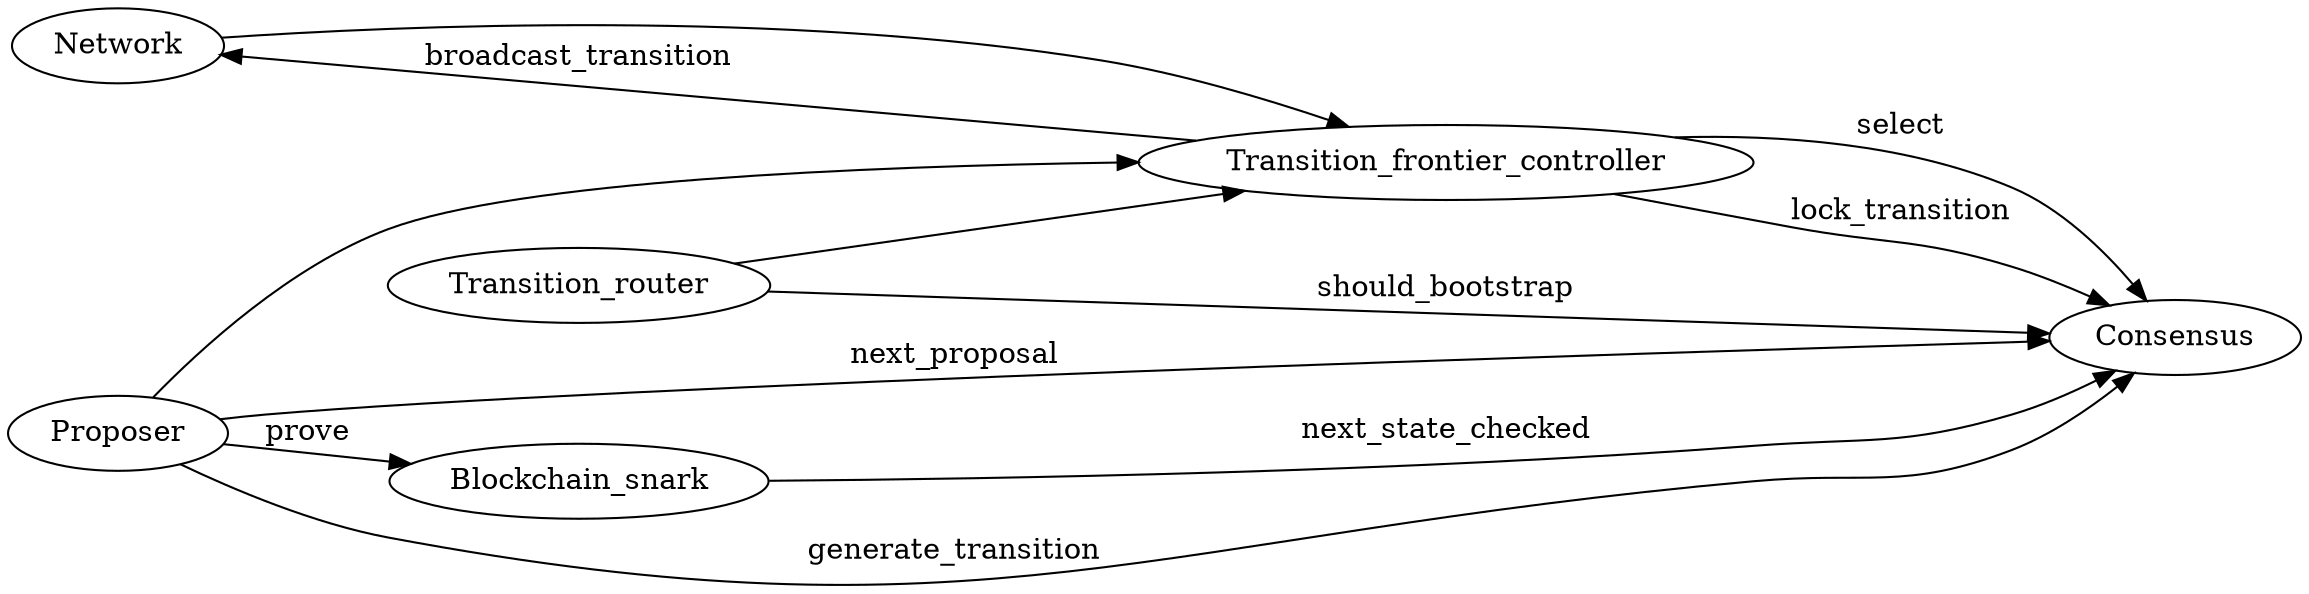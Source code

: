 digraph G {
  rankdir=LR;

  { rank=source; Network; Proposer }
  { rank=same; Transition_router; Blockchain_snark }
  { rank=sink; Consensus }

  {Network, Proposer, Transition_router} -> Transition_frontier_controller;
  Transition_frontier_controller -> Network [label="broadcast_transition"];

  Transition_router -> Consensus [label="should_bootstrap"];

  Transition_frontier_controller -> Consensus [label="select"];
  Transition_frontier_controller -> Consensus [label="lock_transition"];

  Proposer -> Consensus [label="generate_transition"];
  Proposer -> Consensus [label="next_proposal"];
  Proposer -> Blockchain_snark [label="prove"];

  Blockchain_snark -> Consensus [label="next_state_checked"];
}
